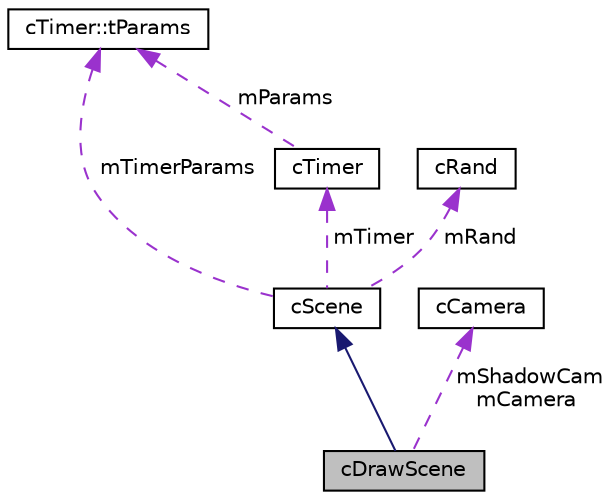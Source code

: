 digraph "cDrawScene"
{
 // LATEX_PDF_SIZE
  edge [fontname="Helvetica",fontsize="10",labelfontname="Helvetica",labelfontsize="10"];
  node [fontname="Helvetica",fontsize="10",shape=record];
  Node1 [label="cDrawScene",height=0.2,width=0.4,color="black", fillcolor="grey75", style="filled", fontcolor="black",tooltip=" "];
  Node2 -> Node1 [dir="back",color="midnightblue",fontsize="10",style="solid",fontname="Helvetica"];
  Node2 [label="cScene",height=0.2,width=0.4,color="black", fillcolor="white", style="filled",URL="$classc_scene.html",tooltip=" "];
  Node3 -> Node2 [dir="back",color="darkorchid3",fontsize="10",style="dashed",label=" mTimer" ,fontname="Helvetica"];
  Node3 [label="cTimer",height=0.2,width=0.4,color="black", fillcolor="white", style="filled",URL="$classc_timer.html",tooltip=" "];
  Node4 -> Node3 [dir="back",color="darkorchid3",fontsize="10",style="dashed",label=" mParams" ,fontname="Helvetica"];
  Node4 [label="cTimer::tParams",height=0.2,width=0.4,color="black", fillcolor="white", style="filled",URL="$structc_timer_1_1t_params.html",tooltip=" "];
  Node5 -> Node2 [dir="back",color="darkorchid3",fontsize="10",style="dashed",label=" mRand" ,fontname="Helvetica"];
  Node5 [label="cRand",height=0.2,width=0.4,color="black", fillcolor="white", style="filled",URL="$classc_rand.html",tooltip=" "];
  Node4 -> Node2 [dir="back",color="darkorchid3",fontsize="10",style="dashed",label=" mTimerParams" ,fontname="Helvetica"];
  Node6 -> Node1 [dir="back",color="darkorchid3",fontsize="10",style="dashed",label=" mShadowCam\nmCamera" ,fontname="Helvetica"];
  Node6 [label="cCamera",height=0.2,width=0.4,color="black", fillcolor="white", style="filled",URL="$classc_camera.html",tooltip=" "];
}
